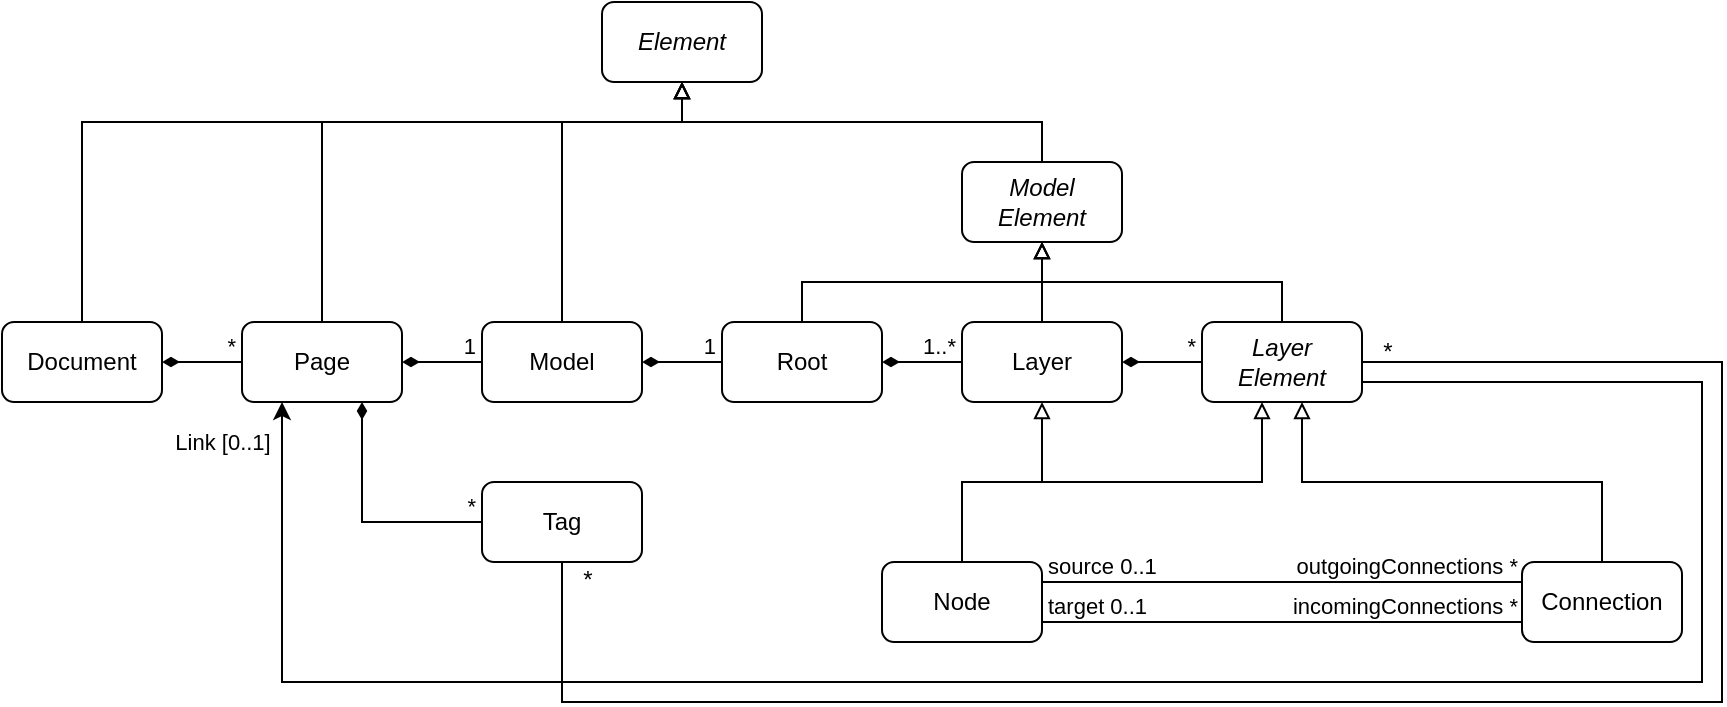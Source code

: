 <mxfile version="22.1.16" type="device">
  <diagram id="Ly-4iOIysEdwdJdt6LdU" name="Page-1">
    <mxGraphModel dx="1434" dy="1924" grid="1" gridSize="10" guides="1" tooltips="1" connect="1" arrows="1" fold="1" page="1" pageScale="1" pageWidth="850" pageHeight="1100" math="0" shadow="0">
      <root>
        <mxCell id="0" />
        <mxCell id="1" parent="0" />
        <UserObject label="Document" link="https://javadoc.io/doc/org.nasdanika.core/drawio/latest/org.nasdanika.drawio/org/nasdanika/drawio/Document.html" tooltip="The root object of the API representing a file/resource which contains one or more pages" id="HkdYnn8kueRe9c6gts7R-1">
          <mxCell style="rounded=1;whiteSpace=wrap;html=1;" parent="1" vertex="1">
            <mxGeometry x="120" y="280" width="80" height="40" as="geometry" />
          </mxCell>
        </UserObject>
        <UserObject label="Page" link="https://javadoc.io/doc/org.nasdanika.core/drawio/latest/org.nasdanika.drawio/org/nasdanika/drawio/Page.html" tooltip="A page containing a diagram (Model)" id="HkdYnn8kueRe9c6gts7R-2">
          <mxCell style="rounded=1;whiteSpace=wrap;html=1;" parent="1" vertex="1">
            <mxGeometry x="240" y="280" width="80" height="40" as="geometry" />
          </mxCell>
        </UserObject>
        <UserObject label="Model" link="https://javadoc.io/doc/org.nasdanika.core/drawio/latest/org.nasdanika.drawio/org/nasdanika/drawio/Model.html" tooltip="A diagram model containing the diagram root" id="HkdYnn8kueRe9c6gts7R-3">
          <mxCell style="rounded=1;whiteSpace=wrap;html=1;" parent="1" vertex="1">
            <mxGeometry x="360" y="280" width="80" height="40" as="geometry" />
          </mxCell>
        </UserObject>
        <UserObject label="Root" link="https://javadoc.io/doc/org.nasdanika.core/drawio/latest/org.nasdanika.drawio/org/nasdanika/drawio/Root.html" tooltip="The root of the model containing layers" id="HkdYnn8kueRe9c6gts7R-4">
          <mxCell style="rounded=1;whiteSpace=wrap;html=1;" parent="1" vertex="1">
            <mxGeometry x="480" y="280" width="80" height="40" as="geometry" />
          </mxCell>
        </UserObject>
        <UserObject label="Layer" link="https://javadoc.io/doc/org.nasdanika.core/drawio/latest/org.nasdanika.drawio/org/nasdanika/drawio/Layer.html" tooltip="A diagram may have one or more layers. Layers contain Nodes and Connections." id="HkdYnn8kueRe9c6gts7R-5">
          <mxCell style="rounded=1;whiteSpace=wrap;html=1;" parent="1" vertex="1">
            <mxGeometry x="600" y="280" width="80" height="40" as="geometry" />
          </mxCell>
        </UserObject>
        <mxCell id="amjMeJWWiZx3OYlnt_bU-1" value="Link [0..1]" style="edgeStyle=orthogonalEdgeStyle;rounded=0;orthogonalLoop=1;jettySize=auto;html=1;" edge="1" parent="1" source="HkdYnn8kueRe9c6gts7R-6" target="HkdYnn8kueRe9c6gts7R-2">
          <mxGeometry x="0.966" y="30" relative="1" as="geometry">
            <Array as="points">
              <mxPoint x="970" y="310" />
              <mxPoint x="970" y="460" />
              <mxPoint x="260" y="460" />
            </Array>
            <mxPoint as="offset" />
          </mxGeometry>
        </mxCell>
        <UserObject label="Layer&lt;br&gt;Element" link="https://javadoc.io/doc/org.nasdanika.core/drawio/latest/org.nasdanika.drawio/org/nasdanika/drawio/LayerElement.html" id="HkdYnn8kueRe9c6gts7R-6">
          <mxCell style="rounded=1;whiteSpace=wrap;html=1;fontStyle=2" parent="1" vertex="1">
            <mxGeometry x="720" y="280" width="80" height="40" as="geometry" />
          </mxCell>
        </UserObject>
        <UserObject label="Element" link="https://javadoc.io/doc/org.nasdanika.core/drawio/latest/org.nasdanika.drawio/org/nasdanika/drawio/Element.html" id="HkdYnn8kueRe9c6gts7R-7">
          <mxCell style="rounded=1;whiteSpace=wrap;html=1;fontStyle=2" parent="1" vertex="1">
            <mxGeometry x="420" y="120" width="80" height="40" as="geometry" />
          </mxCell>
        </UserObject>
        <UserObject label="Model&lt;br&gt;Element" link="https://javadoc.io/doc/org.nasdanika.core/drawio/latest/org.nasdanika.drawio/org/nasdanika/drawio/ModelElement.html" id="HkdYnn8kueRe9c6gts7R-8">
          <mxCell style="rounded=1;whiteSpace=wrap;html=1;fontStyle=2" parent="1" vertex="1">
            <mxGeometry x="600" y="200" width="80" height="40" as="geometry" />
          </mxCell>
        </UserObject>
        <mxCell id="HkdYnn8kueRe9c6gts7R-72" style="edgeStyle=orthogonalEdgeStyle;rounded=0;orthogonalLoop=1;jettySize=auto;html=1;startArrow=none;startFill=0;endArrow=block;endFill=0;" parent="1" source="HkdYnn8kueRe9c6gts7R-9" target="HkdYnn8kueRe9c6gts7R-6" edge="1">
          <mxGeometry relative="1" as="geometry">
            <Array as="points">
              <mxPoint x="600" y="360" />
              <mxPoint x="750" y="360" />
            </Array>
          </mxGeometry>
        </mxCell>
        <UserObject label="Node" link="https://javadoc.io/doc/org.nasdanika.core/drawio/latest/org.nasdanika.drawio/org/nasdanika/drawio/Node.html" tooltip="A node can be connected to other nodes with connections.&#xa;A node may contain other nodes and connections." id="HkdYnn8kueRe9c6gts7R-9">
          <mxCell style="rounded=1;whiteSpace=wrap;html=1;" parent="1" vertex="1">
            <mxGeometry x="560" y="400" width="80" height="40" as="geometry" />
          </mxCell>
        </UserObject>
        <UserObject label="Connection" link="https://javadoc.io/doc/org.nasdanika.core/drawio/latest/org.nasdanika.drawio/org/nasdanika/drawio/Connection.html" tooltip="A connection between two nodes" id="HkdYnn8kueRe9c6gts7R-10">
          <mxCell style="rounded=1;whiteSpace=wrap;html=1;" parent="1" vertex="1">
            <mxGeometry x="880" y="400" width="80" height="40" as="geometry" />
          </mxCell>
        </UserObject>
        <mxCell id="HkdYnn8kueRe9c6gts7R-15" value="" style="endArrow=none;html=1;edgeStyle=orthogonalEdgeStyle;rounded=0;startArrow=diamondThin;startFill=1;" parent="1" source="HkdYnn8kueRe9c6gts7R-1" target="HkdYnn8kueRe9c6gts7R-2" edge="1">
          <mxGeometry relative="1" as="geometry">
            <mxPoint x="180" y="380" as="sourcePoint" />
            <mxPoint x="340" y="380" as="targetPoint" />
          </mxGeometry>
        </mxCell>
        <mxCell id="HkdYnn8kueRe9c6gts7R-17" value="*" style="edgeLabel;resizable=0;html=1;align=right;verticalAlign=bottom;" parent="HkdYnn8kueRe9c6gts7R-15" connectable="0" vertex="1">
          <mxGeometry x="1" relative="1" as="geometry">
            <mxPoint x="-3" as="offset" />
          </mxGeometry>
        </mxCell>
        <mxCell id="HkdYnn8kueRe9c6gts7R-18" value="" style="endArrow=none;html=1;edgeStyle=orthogonalEdgeStyle;rounded=0;entryX=0;entryY=0.25;entryDx=0;entryDy=0;exitX=1;exitY=0.25;exitDx=0;exitDy=0;" parent="1" source="HkdYnn8kueRe9c6gts7R-9" target="HkdYnn8kueRe9c6gts7R-10" edge="1">
          <mxGeometry relative="1" as="geometry">
            <mxPoint x="700" y="440" as="sourcePoint" />
            <mxPoint x="520" y="800" as="targetPoint" />
          </mxGeometry>
        </mxCell>
        <mxCell id="HkdYnn8kueRe9c6gts7R-19" value="source 0..1" style="edgeLabel;resizable=0;html=1;align=left;verticalAlign=bottom;" parent="HkdYnn8kueRe9c6gts7R-18" connectable="0" vertex="1">
          <mxGeometry x="-1" relative="1" as="geometry">
            <mxPoint x="1" as="offset" />
          </mxGeometry>
        </mxCell>
        <mxCell id="HkdYnn8kueRe9c6gts7R-20" value="outgoingConnections *" style="edgeLabel;resizable=0;html=1;align=right;verticalAlign=bottom;" parent="HkdYnn8kueRe9c6gts7R-18" connectable="0" vertex="1">
          <mxGeometry x="1" relative="1" as="geometry">
            <mxPoint x="-2" as="offset" />
          </mxGeometry>
        </mxCell>
        <mxCell id="HkdYnn8kueRe9c6gts7R-64" value="" style="endArrow=none;html=1;edgeStyle=orthogonalEdgeStyle;rounded=0;startArrow=diamondThin;startFill=1;" parent="1" source="HkdYnn8kueRe9c6gts7R-2" target="HkdYnn8kueRe9c6gts7R-3" edge="1">
          <mxGeometry relative="1" as="geometry">
            <mxPoint x="190" y="310" as="sourcePoint" />
            <mxPoint x="250" y="310" as="targetPoint" />
          </mxGeometry>
        </mxCell>
        <mxCell id="HkdYnn8kueRe9c6gts7R-65" value="1" style="edgeLabel;resizable=0;html=1;align=right;verticalAlign=bottom;" parent="HkdYnn8kueRe9c6gts7R-64" connectable="0" vertex="1">
          <mxGeometry x="1" relative="1" as="geometry">
            <mxPoint x="-3" as="offset" />
          </mxGeometry>
        </mxCell>
        <mxCell id="HkdYnn8kueRe9c6gts7R-66" value="" style="endArrow=none;html=1;edgeStyle=orthogonalEdgeStyle;rounded=0;startArrow=diamondThin;startFill=1;" parent="1" source="HkdYnn8kueRe9c6gts7R-3" target="HkdYnn8kueRe9c6gts7R-4" edge="1">
          <mxGeometry relative="1" as="geometry">
            <mxPoint x="350" y="310" as="sourcePoint" />
            <mxPoint x="410" y="310" as="targetPoint" />
          </mxGeometry>
        </mxCell>
        <mxCell id="HkdYnn8kueRe9c6gts7R-67" value="1" style="edgeLabel;resizable=0;html=1;align=right;verticalAlign=bottom;" parent="HkdYnn8kueRe9c6gts7R-66" connectable="0" vertex="1">
          <mxGeometry x="1" relative="1" as="geometry">
            <mxPoint x="-3" as="offset" />
          </mxGeometry>
        </mxCell>
        <mxCell id="HkdYnn8kueRe9c6gts7R-68" value="" style="endArrow=none;html=1;edgeStyle=orthogonalEdgeStyle;rounded=0;startArrow=diamondThin;startFill=1;" parent="1" source="HkdYnn8kueRe9c6gts7R-4" target="HkdYnn8kueRe9c6gts7R-5" edge="1">
          <mxGeometry relative="1" as="geometry">
            <mxPoint x="210" y="310" as="sourcePoint" />
            <mxPoint x="250" y="310" as="targetPoint" />
          </mxGeometry>
        </mxCell>
        <mxCell id="HkdYnn8kueRe9c6gts7R-69" value="1..*" style="edgeLabel;resizable=0;html=1;align=right;verticalAlign=bottom;" parent="HkdYnn8kueRe9c6gts7R-68" connectable="0" vertex="1">
          <mxGeometry x="1" relative="1" as="geometry">
            <mxPoint x="-3" as="offset" />
          </mxGeometry>
        </mxCell>
        <mxCell id="HkdYnn8kueRe9c6gts7R-70" value="" style="endArrow=none;html=1;edgeStyle=orthogonalEdgeStyle;rounded=0;startArrow=diamondThin;startFill=1;" parent="1" source="HkdYnn8kueRe9c6gts7R-5" target="HkdYnn8kueRe9c6gts7R-6" edge="1">
          <mxGeometry relative="1" as="geometry">
            <mxPoint x="210" y="310" as="sourcePoint" />
            <mxPoint x="250" y="310" as="targetPoint" />
          </mxGeometry>
        </mxCell>
        <mxCell id="HkdYnn8kueRe9c6gts7R-71" value="*" style="edgeLabel;resizable=0;html=1;align=right;verticalAlign=bottom;" parent="HkdYnn8kueRe9c6gts7R-70" connectable="0" vertex="1">
          <mxGeometry x="1" relative="1" as="geometry">
            <mxPoint x="-3" as="offset" />
          </mxGeometry>
        </mxCell>
        <mxCell id="HkdYnn8kueRe9c6gts7R-73" style="edgeStyle=orthogonalEdgeStyle;rounded=0;orthogonalLoop=1;jettySize=auto;html=1;startArrow=none;startFill=0;endArrow=block;endFill=0;" parent="1" source="HkdYnn8kueRe9c6gts7R-10" target="HkdYnn8kueRe9c6gts7R-6" edge="1">
          <mxGeometry relative="1" as="geometry">
            <mxPoint x="650" y="410" as="sourcePoint" />
            <mxPoint x="770" y="330" as="targetPoint" />
            <Array as="points">
              <mxPoint x="920" y="360" />
              <mxPoint x="770" y="360" />
            </Array>
          </mxGeometry>
        </mxCell>
        <mxCell id="HkdYnn8kueRe9c6gts7R-74" style="edgeStyle=orthogonalEdgeStyle;rounded=0;orthogonalLoop=1;jettySize=auto;html=1;startArrow=none;startFill=0;endArrow=block;endFill=0;entryX=0.5;entryY=1;entryDx=0;entryDy=0;" parent="1" source="HkdYnn8kueRe9c6gts7R-9" target="HkdYnn8kueRe9c6gts7R-5" edge="1">
          <mxGeometry relative="1" as="geometry">
            <mxPoint x="600" y="360" as="sourcePoint" />
            <mxPoint x="470" y="340" as="targetPoint" />
            <Array as="points" />
          </mxGeometry>
        </mxCell>
        <mxCell id="HkdYnn8kueRe9c6gts7R-75" value="" style="endArrow=none;html=1;edgeStyle=orthogonalEdgeStyle;rounded=0;entryX=0;entryY=0.75;entryDx=0;entryDy=0;exitX=1;exitY=0.75;exitDx=0;exitDy=0;" parent="1" source="HkdYnn8kueRe9c6gts7R-9" target="HkdYnn8kueRe9c6gts7R-10" edge="1">
          <mxGeometry relative="1" as="geometry">
            <mxPoint x="650" y="420" as="sourcePoint" />
            <mxPoint x="890" y="420" as="targetPoint" />
            <Array as="points">
              <mxPoint x="760" y="430" />
              <mxPoint x="760" y="430" />
            </Array>
          </mxGeometry>
        </mxCell>
        <mxCell id="HkdYnn8kueRe9c6gts7R-76" value="target 0..1" style="edgeLabel;resizable=0;html=1;align=left;verticalAlign=bottom;" parent="HkdYnn8kueRe9c6gts7R-75" connectable="0" vertex="1">
          <mxGeometry x="-1" relative="1" as="geometry">
            <mxPoint x="1" as="offset" />
          </mxGeometry>
        </mxCell>
        <mxCell id="HkdYnn8kueRe9c6gts7R-77" value="incomingConnections *" style="edgeLabel;resizable=0;html=1;align=right;verticalAlign=bottom;" parent="HkdYnn8kueRe9c6gts7R-75" connectable="0" vertex="1">
          <mxGeometry x="1" relative="1" as="geometry">
            <mxPoint x="-2" as="offset" />
          </mxGeometry>
        </mxCell>
        <mxCell id="HkdYnn8kueRe9c6gts7R-78" style="edgeStyle=orthogonalEdgeStyle;rounded=0;orthogonalLoop=1;jettySize=auto;html=1;startArrow=none;startFill=0;endArrow=block;endFill=0;" parent="1" source="HkdYnn8kueRe9c6gts7R-4" target="HkdYnn8kueRe9c6gts7R-8" edge="1">
          <mxGeometry relative="1" as="geometry">
            <mxPoint x="610" y="370" as="sourcePoint" />
            <mxPoint x="650" y="330" as="targetPoint" />
            <Array as="points">
              <mxPoint x="520" y="260" />
              <mxPoint x="640" y="260" />
            </Array>
          </mxGeometry>
        </mxCell>
        <mxCell id="HkdYnn8kueRe9c6gts7R-79" style="edgeStyle=orthogonalEdgeStyle;rounded=0;orthogonalLoop=1;jettySize=auto;html=1;startArrow=none;startFill=0;endArrow=block;endFill=0;" parent="1" source="HkdYnn8kueRe9c6gts7R-6" target="HkdYnn8kueRe9c6gts7R-8" edge="1">
          <mxGeometry relative="1" as="geometry">
            <mxPoint x="620" y="380" as="sourcePoint" />
            <mxPoint x="660" y="340" as="targetPoint" />
            <Array as="points">
              <mxPoint x="760" y="260" />
              <mxPoint x="640" y="260" />
            </Array>
          </mxGeometry>
        </mxCell>
        <mxCell id="HkdYnn8kueRe9c6gts7R-80" style="edgeStyle=orthogonalEdgeStyle;rounded=0;orthogonalLoop=1;jettySize=auto;html=1;startArrow=none;startFill=0;endArrow=block;endFill=0;" parent="1" source="HkdYnn8kueRe9c6gts7R-5" target="HkdYnn8kueRe9c6gts7R-8" edge="1">
          <mxGeometry relative="1" as="geometry">
            <mxPoint x="630" y="390" as="sourcePoint" />
            <mxPoint x="670" y="350" as="targetPoint" />
            <Array as="points">
              <mxPoint x="640" y="280" />
              <mxPoint x="640" y="280" />
            </Array>
          </mxGeometry>
        </mxCell>
        <mxCell id="HkdYnn8kueRe9c6gts7R-81" style="edgeStyle=orthogonalEdgeStyle;rounded=0;orthogonalLoop=1;jettySize=auto;html=1;startArrow=none;startFill=0;endArrow=block;endFill=0;" parent="1" source="HkdYnn8kueRe9c6gts7R-1" target="HkdYnn8kueRe9c6gts7R-7" edge="1">
          <mxGeometry relative="1" as="geometry">
            <mxPoint x="170" y="220" as="sourcePoint" />
            <mxPoint x="290" y="180" as="targetPoint" />
            <Array as="points">
              <mxPoint x="160" y="180" />
              <mxPoint x="460" y="180" />
            </Array>
          </mxGeometry>
        </mxCell>
        <mxCell id="HkdYnn8kueRe9c6gts7R-82" style="edgeStyle=orthogonalEdgeStyle;rounded=0;orthogonalLoop=1;jettySize=auto;html=1;startArrow=none;startFill=0;endArrow=block;endFill=0;" parent="1" source="HkdYnn8kueRe9c6gts7R-2" target="HkdYnn8kueRe9c6gts7R-7" edge="1">
          <mxGeometry relative="1" as="geometry">
            <mxPoint x="320" y="230" as="sourcePoint" />
            <mxPoint x="440" y="190" as="targetPoint" />
            <Array as="points">
              <mxPoint x="280" y="180" />
              <mxPoint x="460" y="180" />
            </Array>
          </mxGeometry>
        </mxCell>
        <mxCell id="HkdYnn8kueRe9c6gts7R-83" style="edgeStyle=orthogonalEdgeStyle;rounded=0;orthogonalLoop=1;jettySize=auto;html=1;startArrow=none;startFill=0;endArrow=block;endFill=0;" parent="1" source="HkdYnn8kueRe9c6gts7R-3" target="HkdYnn8kueRe9c6gts7R-7" edge="1">
          <mxGeometry relative="1" as="geometry">
            <mxPoint x="350" y="260" as="sourcePoint" />
            <mxPoint x="470" y="220" as="targetPoint" />
            <Array as="points">
              <mxPoint x="400" y="180" />
              <mxPoint x="460" y="180" />
            </Array>
          </mxGeometry>
        </mxCell>
        <mxCell id="HkdYnn8kueRe9c6gts7R-84" style="edgeStyle=orthogonalEdgeStyle;rounded=0;orthogonalLoop=1;jettySize=auto;html=1;startArrow=none;startFill=0;endArrow=block;endFill=0;" parent="1" source="HkdYnn8kueRe9c6gts7R-8" target="HkdYnn8kueRe9c6gts7R-7" edge="1">
          <mxGeometry relative="1" as="geometry">
            <mxPoint x="660" y="190" as="sourcePoint" />
            <mxPoint x="780" y="150" as="targetPoint" />
            <Array as="points">
              <mxPoint x="640" y="180" />
              <mxPoint x="460" y="180" />
            </Array>
          </mxGeometry>
        </mxCell>
        <mxCell id="amjMeJWWiZx3OYlnt_bU-6" style="edgeStyle=orthogonalEdgeStyle;rounded=0;orthogonalLoop=1;jettySize=auto;html=1;endArrow=none;endFill=0;" edge="1" parent="1" source="amjMeJWWiZx3OYlnt_bU-2" target="HkdYnn8kueRe9c6gts7R-6">
          <mxGeometry relative="1" as="geometry">
            <Array as="points">
              <mxPoint x="400" y="470" />
              <mxPoint x="980" y="470" />
              <mxPoint x="980" y="300" />
            </Array>
          </mxGeometry>
        </mxCell>
        <UserObject label="Tag" id="amjMeJWWiZx3OYlnt_bU-2">
          <mxCell style="rounded=1;whiteSpace=wrap;html=1;" vertex="1" parent="1">
            <mxGeometry x="360" y="360" width="80" height="40" as="geometry" />
          </mxCell>
        </UserObject>
        <mxCell id="amjMeJWWiZx3OYlnt_bU-4" value="" style="endArrow=none;html=1;edgeStyle=orthogonalEdgeStyle;rounded=0;startArrow=diamondThin;startFill=1;entryX=0;entryY=0.5;entryDx=0;entryDy=0;" edge="1" parent="1" source="HkdYnn8kueRe9c6gts7R-2" target="amjMeJWWiZx3OYlnt_bU-2">
          <mxGeometry relative="1" as="geometry">
            <mxPoint x="210" y="310" as="sourcePoint" />
            <mxPoint x="250" y="310" as="targetPoint" />
            <Array as="points">
              <mxPoint x="300" y="380" />
            </Array>
          </mxGeometry>
        </mxCell>
        <mxCell id="amjMeJWWiZx3OYlnt_bU-5" value="*" style="edgeLabel;resizable=0;html=1;align=right;verticalAlign=bottom;" connectable="0" vertex="1" parent="amjMeJWWiZx3OYlnt_bU-4">
          <mxGeometry x="1" relative="1" as="geometry">
            <mxPoint x="-3" as="offset" />
          </mxGeometry>
        </mxCell>
        <mxCell id="amjMeJWWiZx3OYlnt_bU-7" value="*" style="text;html=1;strokeColor=none;fillColor=none;align=center;verticalAlign=middle;whiteSpace=wrap;rounded=0;" vertex="1" parent="1">
          <mxGeometry x="403" y="404" width="20" height="10" as="geometry" />
        </mxCell>
        <mxCell id="amjMeJWWiZx3OYlnt_bU-8" value="*" style="text;html=1;strokeColor=none;fillColor=none;align=center;verticalAlign=middle;whiteSpace=wrap;rounded=0;" vertex="1" parent="1">
          <mxGeometry x="803" y="290" width="20" height="10" as="geometry" />
        </mxCell>
      </root>
    </mxGraphModel>
  </diagram>
</mxfile>
